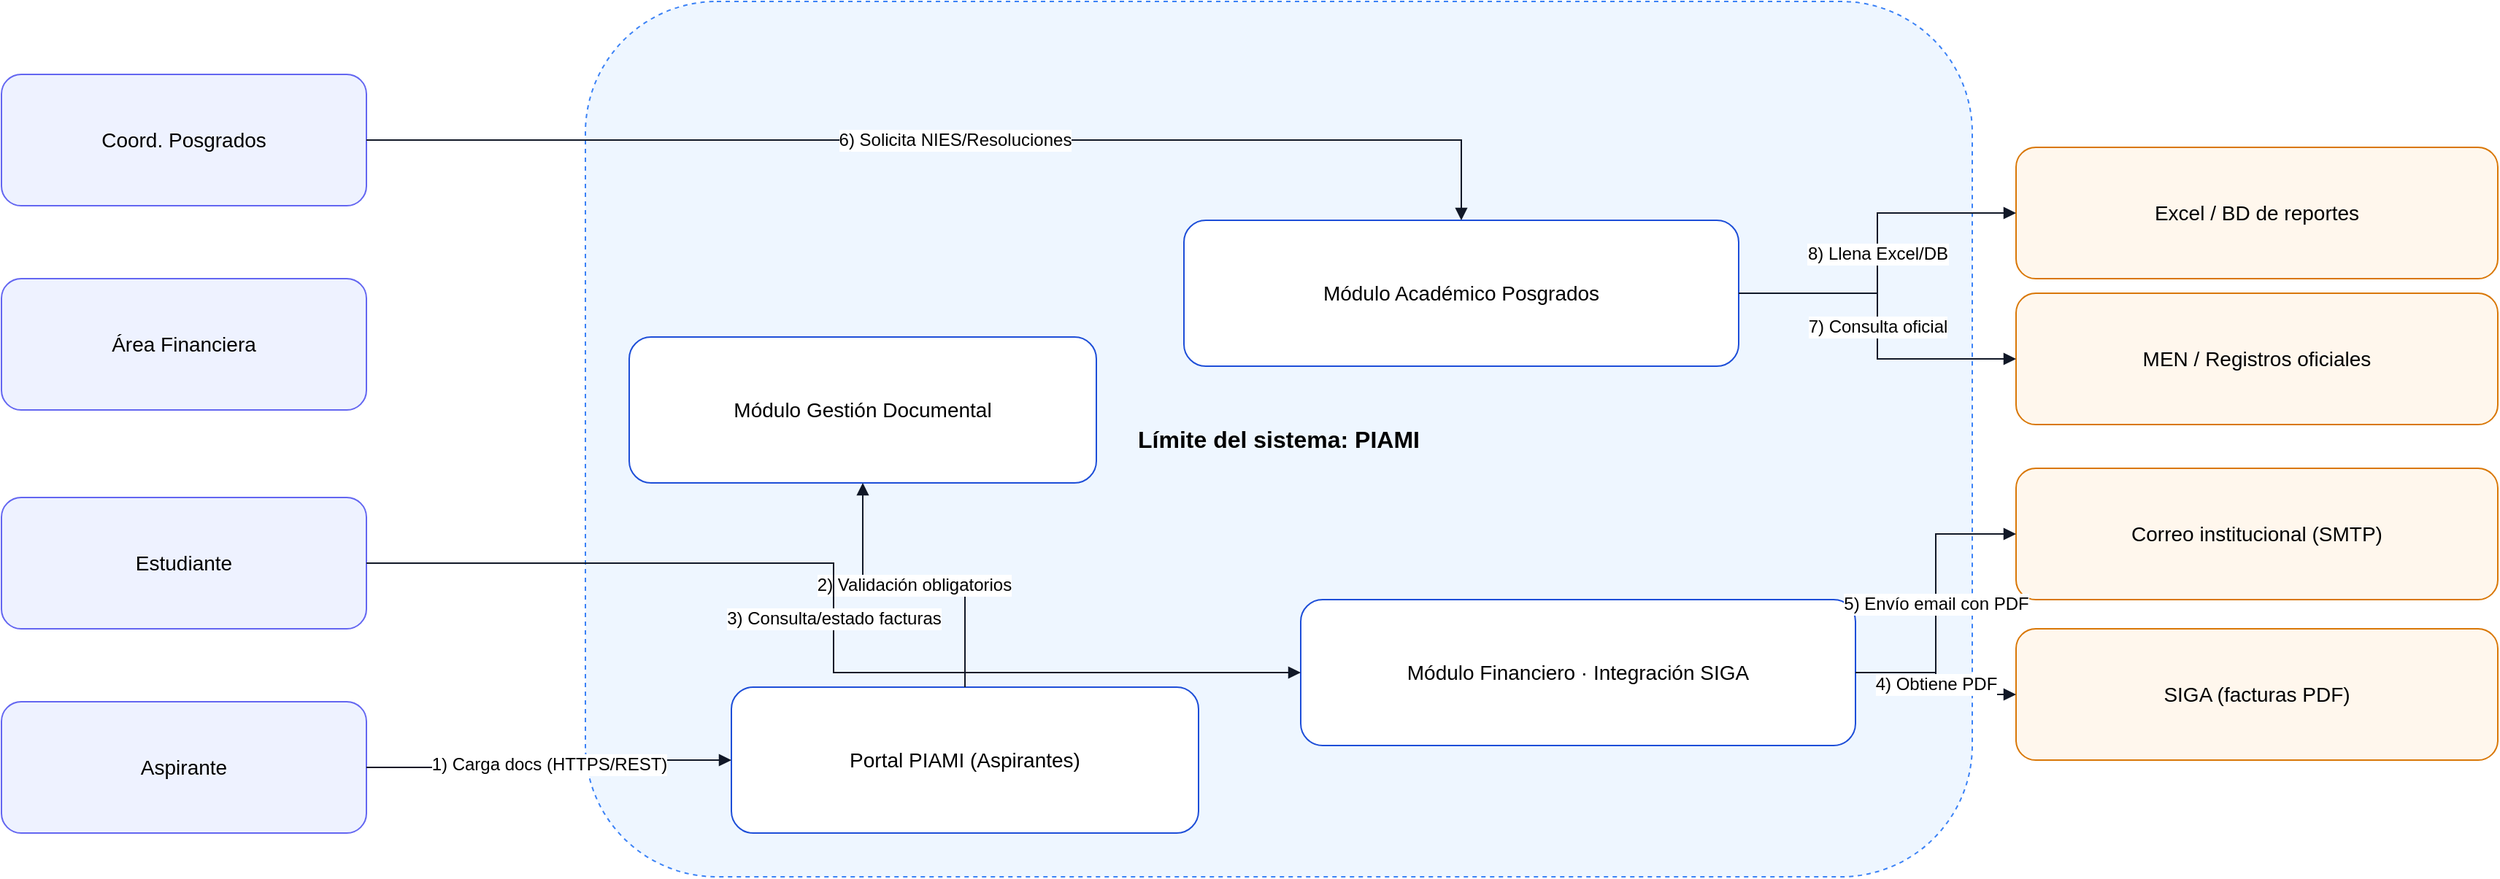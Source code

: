 <mxfile version="28.2.0">
  <diagram id="c1piami" name="C1_PIAMI">
    <mxGraphModel dx="1677" dy="948" grid="1" gridSize="10" guides="1" tooltips="1" connect="1" arrows="1" fold="1" page="1" pageScale="1" pageWidth="1800" pageHeight="900" math="0" shadow="0">
      <root>
        <mxCell id="0" />
        <mxCell id="1" parent="0" />
        <mxCell id="b1" value="Límite del sistema: PIAMI" style="rounded=1;dashed=1;whiteSpace=wrap;html=1;strokeColor=#3b82f6;fillColor=#eef6ff;fontSize=16;fontStyle=1" parent="1" vertex="1">
          <mxGeometry x="500" y="150" width="950" height="600" as="geometry" />
        </mxCell>
        <mxCell id="n_asp" value="Aspirante" style="rounded=1;whiteSpace=wrap;html=1;strokeColor=#6366f1;fillColor=#eef2ff;fontSize=14" parent="1" vertex="1">
          <mxGeometry x="100" y="630" width="250" height="90" as="geometry" />
        </mxCell>
        <mxCell id="n_est" value="Estudiante" style="rounded=1;whiteSpace=wrap;html=1;strokeColor=#6366f1;fillColor=#eef2ff;fontSize=14" parent="1" vertex="1">
          <mxGeometry x="100" y="490" width="250" height="90" as="geometry" />
        </mxCell>
        <mxCell id="n_finarea" value="Área Financiera" style="rounded=1;whiteSpace=wrap;html=1;strokeColor=#6366f1;fillColor=#eef2ff;fontSize=14" parent="1" vertex="1">
          <mxGeometry x="100" y="340" width="250" height="90" as="geometry" />
        </mxCell>
        <mxCell id="n_coord" value="Coord. Posgrados" style="rounded=1;whiteSpace=wrap;html=1;strokeColor=#6366f1;fillColor=#eef2ff;fontSize=14" parent="1" vertex="1">
          <mxGeometry x="100" y="200" width="250" height="90" as="geometry" />
        </mxCell>
        <mxCell id="n_portal" value="Portal PIAMI (Aspirantes)" style="rounded=1;whiteSpace=wrap;html=1;strokeColor=#1d4ed8;fillColor=#ffffff;fontSize=14" parent="1" vertex="1">
          <mxGeometry x="600" y="620" width="320" height="100" as="geometry" />
        </mxCell>
        <mxCell id="n_doc" value="Módulo Gestión Documental" style="rounded=1;whiteSpace=wrap;html=1;strokeColor=#1d4ed8;fillColor=#ffffff;fontSize=14" parent="1" vertex="1">
          <mxGeometry x="530" y="380" width="320" height="100" as="geometry" />
        </mxCell>
        <mxCell id="n_fin" value="Módulo Financiero · Integración SIGA" style="rounded=1;whiteSpace=wrap;html=1;strokeColor=#1d4ed8;fillColor=#ffffff;fontSize=14" parent="1" vertex="1">
          <mxGeometry x="990" y="560" width="380" height="100" as="geometry" />
        </mxCell>
        <mxCell id="n_acad" value="Módulo Académico Posgrados" style="rounded=1;whiteSpace=wrap;html=1;strokeColor=#1d4ed8;fillColor=#ffffff;fontSize=14" parent="1" vertex="1">
          <mxGeometry x="910" y="300" width="380" height="100" as="geometry" />
        </mxCell>
        <mxCell id="n_siga" value="SIGA (facturas PDF)" style="rounded=1;whiteSpace=wrap;html=1;strokeColor=#d97706;fillColor=#fff7ed;fontSize=14" parent="1" vertex="1">
          <mxGeometry x="1480" y="580" width="330" height="90" as="geometry" />
        </mxCell>
        <mxCell id="n_smtp" value="Correo institucional (SMTP)" style="rounded=1;whiteSpace=wrap;html=1;strokeColor=#d97706;fillColor=#fff7ed;fontSize=14" parent="1" vertex="1">
          <mxGeometry x="1480" y="470" width="330" height="90" as="geometry" />
        </mxCell>
        <mxCell id="n_men" value="MEN / Registros oficiales" style="rounded=1;whiteSpace=wrap;html=1;strokeColor=#d97706;fillColor=#fff7ed;fontSize=14" parent="1" vertex="1">
          <mxGeometry x="1480" y="350" width="330" height="90" as="geometry" />
        </mxCell>
        <mxCell id="n_excel" value="Excel / BD de reportes" style="rounded=1;whiteSpace=wrap;html=1;strokeColor=#d97706;fillColor=#fff7ed;fontSize=14" parent="1" vertex="1">
          <mxGeometry x="1480" y="250" width="330" height="90" as="geometry" />
        </mxCell>
        <mxCell id="e1" value="1) Carga docs (HTTPS/REST)" style="endArrow=block;html=1;strokeColor=#111827;rounded=0;edgeStyle=orthogonalEdgeStyle;fontSize=12" parent="1" source="n_asp" target="n_portal" edge="1">
          <mxGeometry relative="1" as="geometry" />
        </mxCell>
        <mxCell id="e2" value="2) Validación obligatorios" style="endArrow=block;html=1;strokeColor=#111827;rounded=0;edgeStyle=orthogonalEdgeStyle;fontSize=12" parent="1" source="n_portal" target="n_doc" edge="1">
          <mxGeometry relative="1" as="geometry" />
        </mxCell>
        <mxCell id="e3" value="3) Consulta/estado facturas" style="endArrow=block;html=1;strokeColor=#111827;rounded=0;edgeStyle=orthogonalEdgeStyle;fontSize=12" parent="1" source="n_est" target="n_fin" edge="1">
          <mxGeometry relative="1" as="geometry" />
        </mxCell>
        <mxCell id="e4" value="4) Obtiene PDF" style="endArrow=block;html=1;strokeColor=#111827;rounded=0;edgeStyle=orthogonalEdgeStyle;fontSize=12" parent="1" source="n_fin" target="n_siga" edge="1">
          <mxGeometry relative="1" as="geometry" />
        </mxCell>
        <mxCell id="e5" value="5) Envío email con PDF" style="endArrow=block;html=1;strokeColor=#111827;rounded=0;edgeStyle=orthogonalEdgeStyle;fontSize=12" parent="1" source="n_fin" target="n_smtp" edge="1">
          <mxGeometry relative="1" as="geometry" />
        </mxCell>
        <mxCell id="e6" value="6) Solicita NIES/Resoluciones" style="endArrow=block;html=1;strokeColor=#111827;rounded=0;edgeStyle=orthogonalEdgeStyle;fontSize=12" parent="1" source="n_coord" target="n_acad" edge="1">
          <mxGeometry relative="1" as="geometry" />
        </mxCell>
        <mxCell id="e7" value="7) Consulta oficial" style="endArrow=block;html=1;strokeColor=#111827;rounded=0;edgeStyle=orthogonalEdgeStyle;fontSize=12" parent="1" source="n_acad" target="n_men" edge="1">
          <mxGeometry relative="1" as="geometry" />
        </mxCell>
        <mxCell id="e8" value="8) Llena Excel/DB" style="endArrow=block;html=1;strokeColor=#111827;rounded=0;edgeStyle=orthogonalEdgeStyle;fontSize=12" parent="1" source="n_acad" target="n_excel" edge="1">
          <mxGeometry relative="1" as="geometry" />
        </mxCell>
      </root>
    </mxGraphModel>
  </diagram>
</mxfile>
